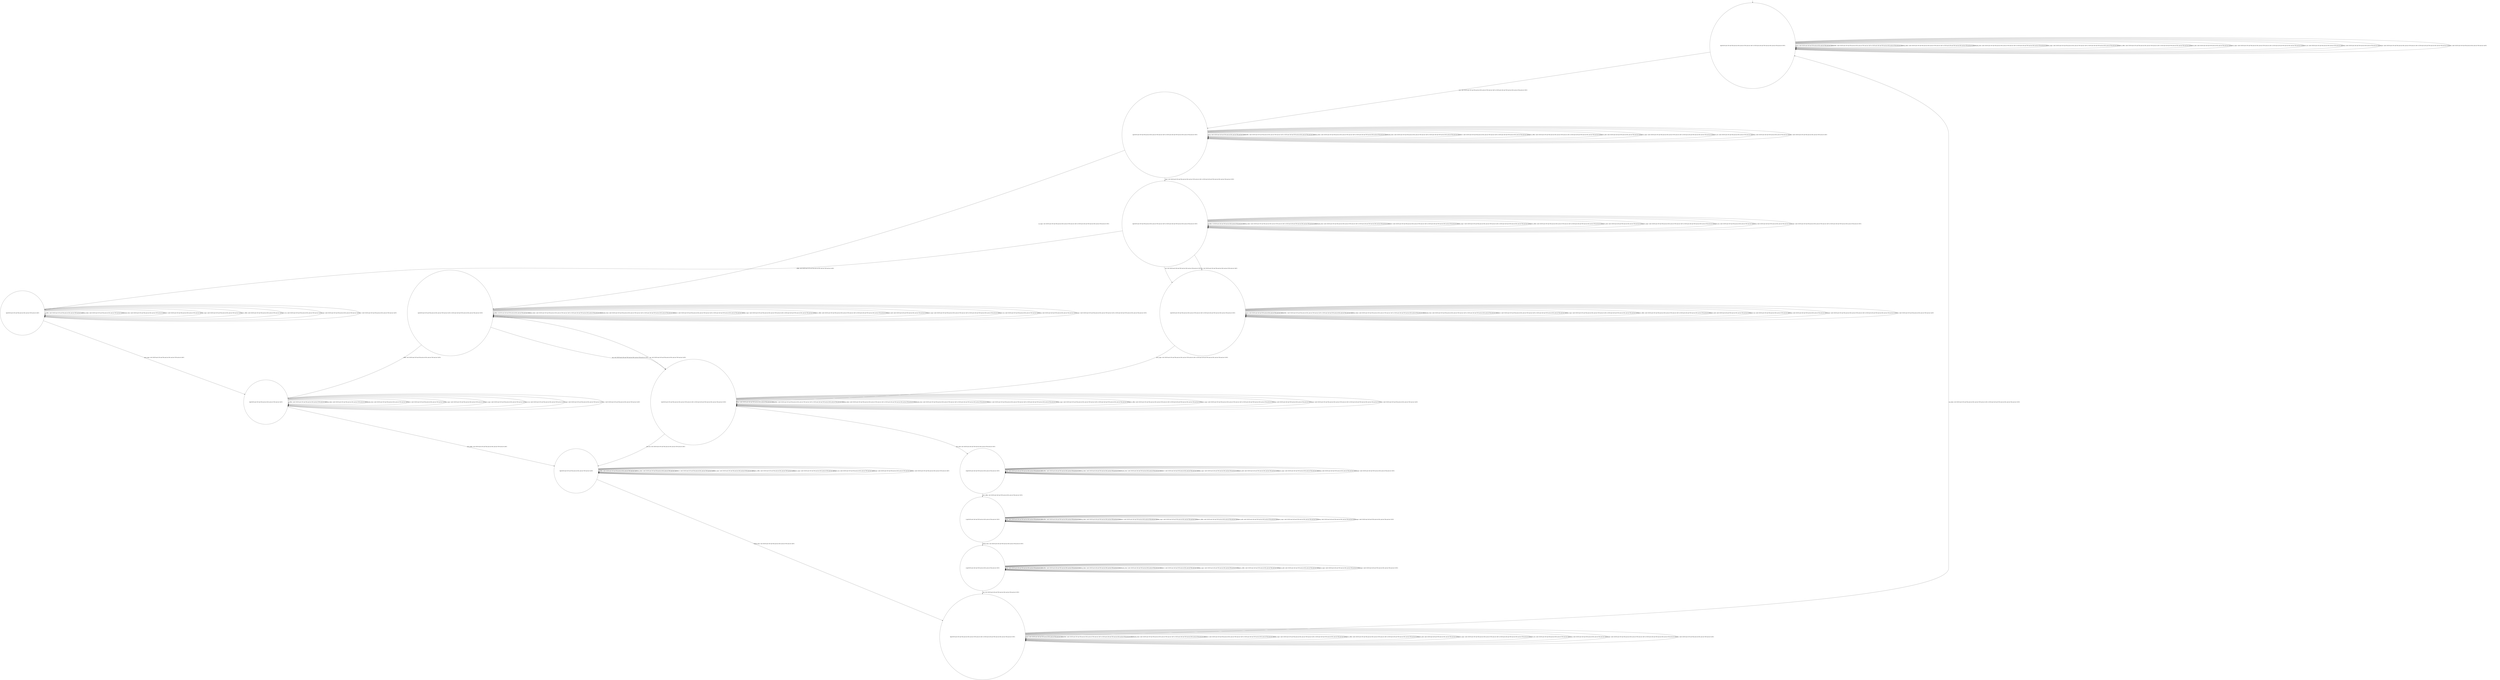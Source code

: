digraph g {
	edge [lblstyle="above, sloped"];
	s0 [shape="circle" label="0@[((EUR and COF and TEA and not DOL and not TON and not CAP) or (EUR and CAP and TON and not DOL and not TEA and not COF))]"];
	s1 [shape="circle" label="1@[((EUR and COF and TEA and not DOL and not TON and not CAP) or (EUR and CAP and TON and not DOL and not TEA and not COF))]"];
	s2 [shape="circle" label="2@[((EUR and COF and TEA and not DOL and not TON and not CAP) or (EUR and CAP and TON and not DOL and not TEA and not COF))]"];
	s3 [shape="circle" label="3@[((EUR and COF and TEA and not DOL and not TON and not CAP) or (EUR and CAP and TON and not DOL and not TEA and not COF))]"];
	s4 [shape="circle" label="4@[((EUR and COF and TEA and not DOL and not TON and not CAP))]"];
	s5 [shape="circle" label="5@[((EUR and COF and TEA and not DOL and not TON and not CAP) or (EUR and CAP and TON and not DOL and not TEA and not COF))]"];
	s6 [shape="circle" label="6@[((EUR and COF and TEA and not DOL and not TON and not CAP))]"];
	s7 [shape="circle" label="7@[((EUR and COF and TEA and not DOL and not TON and not CAP) or (EUR and CAP and TON and not DOL and not TEA and not COF))]"];
	s8 [shape="circle" label="8@[((EUR and COF and TEA and not DOL and not TON and not CAP))]"];
	s9 [shape="circle" label="9@[((EUR and COF and TEA and not DOL and not TON and not CAP) or (EUR and CAP and TON and not DOL and not TEA and not COF))]"];
	s10 [shape="circle" label="10@[((EUR and CAP and TON and not DOL and not TEA and not COF))]"];
	s11 [shape="circle" label="11@[((EUR and CAP and TON and not DOL and not TEA and not COF))]"];
	s12 [shape="circle" label="12@[((EUR and CAP and TON and not DOL and not TEA and not COF))]"];
	s0 -> s0 [label="cap / nok() [((EUR and CAP and TON and not DOL and not TEA and not COF))]"];
	s0 -> s0 [label="coffee / nok() [((EUR and COF and TEA and not DOL and not TON and not CAP) or (EUR and CAP and TON and not DOL and not TEA and not COF))]"];
	s0 -> s0 [label="cup_taken / nok() [((EUR and COF and TEA and not DOL and not TON and not CAP) or (EUR and CAP and TON and not DOL and not TEA and not COF))]"];
	s0 -> s0 [label="display_done / nok() [((EUR and COF and TEA and not DOL and not TON and not CAP) or (EUR and CAP and TON and not DOL and not TEA and not COF))]"];
	s0 -> s1 [label="euro / ok() [((EUR and COF and TEA and not DOL and not TON and not CAP) or (EUR and CAP and TON and not DOL and not TEA and not COF))]"];
	s0 -> s0 [label="no_sugar / nok() [((EUR and COF and TEA and not DOL and not TON and not CAP) or (EUR and CAP and TON and not DOL and not TEA and not COF))]"];
	s0 -> s0 [label="pour_coffee / nok() [((EUR and COF and TEA and not DOL and not TON and not CAP) or (EUR and CAP and TON and not DOL and not TEA and not COF))]"];
	s0 -> s0 [label="pour_milk / nok() [((EUR and CAP and TON and not DOL and not TEA and not COF))]"];
	s0 -> s0 [label="pour_sugar / nok() [((EUR and COF and TEA and not DOL and not TON and not CAP) or (EUR and CAP and TON and not DOL and not TEA and not COF))]"];
	s0 -> s0 [label="pour_tea / nok() [((EUR and COF and TEA and not DOL and not TON and not CAP))]"];
	s0 -> s0 [label="ring / nok() [((EUR and CAP and TON and not DOL and not TEA and not COF))]"];
	s0 -> s0 [label="sugar / nok() [((EUR and COF and TEA and not DOL and not TON and not CAP) or (EUR and CAP and TON and not DOL and not TEA and not COF))]"];
	s0 -> s0 [label="tea / nok() [((EUR and COF and TEA and not DOL and not TON and not CAP))]"];
	s1 -> s1 [label="cap / nok() [((EUR and CAP and TON and not DOL and not TEA and not COF))]"];
	s1 -> s1 [label="coffee / nok() [((EUR and COF and TEA and not DOL and not TON and not CAP) or (EUR and CAP and TON and not DOL and not TEA and not COF))]"];
	s1 -> s1 [label="cup_taken / nok() [((EUR and COF and TEA and not DOL and not TON and not CAP) or (EUR and CAP and TON and not DOL and not TEA and not COF))]"];
	s1 -> s1 [label="display_done / nok() [((EUR and COF and TEA and not DOL and not TON and not CAP) or (EUR and CAP and TON and not DOL and not TEA and not COF))]"];
	s1 -> s1 [label="euro / nok() [((EUR and COF and TEA and not DOL and not TON and not CAP) or (EUR and CAP and TON and not DOL and not TEA and not COF))]"];
	s1 -> s2 [label="no_sugar / ok() [((EUR and COF and TEA and not DOL and not TON and not CAP) or (EUR and CAP and TON and not DOL and not TEA and not COF))]"];
	s1 -> s1 [label="pour_coffee / nok() [((EUR and COF and TEA and not DOL and not TON and not CAP) or (EUR and CAP and TON and not DOL and not TEA and not COF))]"];
	s1 -> s1 [label="pour_milk / nok() [((EUR and CAP and TON and not DOL and not TEA and not COF))]"];
	s1 -> s1 [label="pour_sugar / nok() [((EUR and COF and TEA and not DOL and not TON and not CAP) or (EUR and CAP and TON and not DOL and not TEA and not COF))]"];
	s1 -> s1 [label="pour_tea / nok() [((EUR and COF and TEA and not DOL and not TON and not CAP))]"];
	s1 -> s1 [label="ring / nok() [((EUR and CAP and TON and not DOL and not TEA and not COF))]"];
	s1 -> s3 [label="sugar / ok() [((EUR and COF and TEA and not DOL and not TON and not CAP) or (EUR and CAP and TON and not DOL and not TEA and not COF))]"];
	s1 -> s1 [label="tea / nok() [((EUR and COF and TEA and not DOL and not TON and not CAP))]"];
	s2 -> s7 [label="cap / ok() [((EUR and CAP and TON and not DOL and not TEA and not COF))]"];
	s2 -> s2 [label="coffee / Ω [((EUR and CAP and TON and not DOL and not TEA and not COF))]"];
	s2 -> s6 [label="coffee / ok() [((EUR and COF and TEA and not DOL and not TON and not CAP))]"];
	s2 -> s2 [label="cup_taken / nok() [((EUR and COF and TEA and not DOL and not TON and not CAP) or (EUR and CAP and TON and not DOL and not TEA and not COF))]"];
	s2 -> s2 [label="display_done / nok() [((EUR and COF and TEA and not DOL and not TON and not CAP) or (EUR and CAP and TON and not DOL and not TEA and not COF))]"];
	s2 -> s2 [label="euro / nok() [((EUR and COF and TEA and not DOL and not TON and not CAP) or (EUR and CAP and TON and not DOL and not TEA and not COF))]"];
	s2 -> s2 [label="no_sugar / nok() [((EUR and COF and TEA and not DOL and not TON and not CAP) or (EUR and CAP and TON and not DOL and not TEA and not COF))]"];
	s2 -> s2 [label="pour_coffee / nok() [((EUR and COF and TEA and not DOL and not TON and not CAP) or (EUR and CAP and TON and not DOL and not TEA and not COF))]"];
	s2 -> s2 [label="pour_milk / nok() [((EUR and CAP and TON and not DOL and not TEA and not COF))]"];
	s2 -> s2 [label="pour_sugar / nok() [((EUR and COF and TEA and not DOL and not TON and not CAP) or (EUR and CAP and TON and not DOL and not TEA and not COF))]"];
	s2 -> s2 [label="pour_tea / nok() [((EUR and COF and TEA and not DOL and not TON and not CAP))]"];
	s2 -> s2 [label="ring / nok() [((EUR and CAP and TON and not DOL and not TEA and not COF))]"];
	s2 -> s2 [label="sugar / void() [((EUR and COF and TEA and not DOL and not TON and not CAP) or (EUR and CAP and TON and not DOL and not TEA and not COF))]"];
	s2 -> s7 [label="tea / ok() [((EUR and COF and TEA and not DOL and not TON and not CAP))]"];
	s3 -> s5 [label="cap / ok() [((EUR and CAP and TON and not DOL and not TEA and not COF))]"];
	s3 -> s3 [label="coffee / Ω [((EUR and CAP and TON and not DOL and not TEA and not COF))]"];
	s3 -> s4 [label="coffee / ok() [((EUR and COF and TEA and not DOL and not TON and not CAP))]"];
	s3 -> s3 [label="cup_taken / nok() [((EUR and COF and TEA and not DOL and not TON and not CAP) or (EUR and CAP and TON and not DOL and not TEA and not COF))]"];
	s3 -> s3 [label="display_done / nok() [((EUR and COF and TEA and not DOL and not TON and not CAP) or (EUR and CAP and TON and not DOL and not TEA and not COF))]"];
	s3 -> s3 [label="euro / nok() [((EUR and COF and TEA and not DOL and not TON and not CAP) or (EUR and CAP and TON and not DOL and not TEA and not COF))]"];
	s3 -> s3 [label="no_sugar / void() [((EUR and COF and TEA and not DOL and not TON and not CAP) or (EUR and CAP and TON and not DOL and not TEA and not COF))]"];
	s3 -> s3 [label="pour_coffee / nok() [((EUR and COF and TEA and not DOL and not TON and not CAP) or (EUR and CAP and TON and not DOL and not TEA and not COF))]"];
	s3 -> s3 [label="pour_milk / nok() [((EUR and CAP and TON and not DOL and not TEA and not COF))]"];
	s3 -> s3 [label="pour_sugar / nok() [((EUR and COF and TEA and not DOL and not TON and not CAP) or (EUR and CAP and TON and not DOL and not TEA and not COF))]"];
	s3 -> s3 [label="pour_tea / nok() [((EUR and COF and TEA and not DOL and not TON and not CAP))]"];
	s3 -> s3 [label="ring / nok() [((EUR and CAP and TON and not DOL and not TEA and not COF))]"];
	s3 -> s3 [label="sugar / nok() [((EUR and COF and TEA and not DOL and not TON and not CAP) or (EUR and CAP and TON and not DOL and not TEA and not COF))]"];
	s3 -> s5 [label="tea / ok() [((EUR and COF and TEA and not DOL and not TON and not CAP))]"];
	s4 -> s4 [label="coffee / nok() [((EUR and COF and TEA and not DOL and not TON and not CAP))]"];
	s4 -> s4 [label="cup_taken / nok() [((EUR and COF and TEA and not DOL and not TON and not CAP))]"];
	s4 -> s4 [label="display_done / nok() [((EUR and COF and TEA and not DOL and not TON and not CAP))]"];
	s4 -> s4 [label="euro / nok() [((EUR and COF and TEA and not DOL and not TON and not CAP))]"];
	s4 -> s4 [label="no_sugar / nok() [((EUR and COF and TEA and not DOL and not TON and not CAP))]"];
	s4 -> s4 [label="pour_coffee / nok() [((EUR and COF and TEA and not DOL and not TON and not CAP))]"];
	s4 -> s6 [label="pour_sugar / ok() [((EUR and COF and TEA and not DOL and not TON and not CAP))]"];
	s4 -> s4 [label="pour_tea / nok() [((EUR and COF and TEA and not DOL and not TON and not CAP))]"];
	s4 -> s4 [label="sugar / nok() [((EUR and COF and TEA and not DOL and not TON and not CAP))]"];
	s4 -> s4 [label="tea / void() [((EUR and COF and TEA and not DOL and not TON and not CAP))]"];
	s5 -> s5 [label="cap / nok() [((EUR and CAP and TON and not DOL and not TEA and not COF))]"];
	s5 -> s5 [label="coffee / void() [((EUR and COF and TEA and not DOL and not TON and not CAP) or (EUR and CAP and TON and not DOL and not TEA and not COF))]"];
	s5 -> s5 [label="cup_taken / nok() [((EUR and COF and TEA and not DOL and not TON and not CAP) or (EUR and CAP and TON and not DOL and not TEA and not COF))]"];
	s5 -> s5 [label="display_done / nok() [((EUR and COF and TEA and not DOL and not TON and not CAP) or (EUR and CAP and TON and not DOL and not TEA and not COF))]"];
	s5 -> s5 [label="euro / nok() [((EUR and COF and TEA and not DOL and not TON and not CAP) or (EUR and CAP and TON and not DOL and not TEA and not COF))]"];
	s5 -> s5 [label="no_sugar / nok() [((EUR and COF and TEA and not DOL and not TON and not CAP) or (EUR and CAP and TON and not DOL and not TEA and not COF))]"];
	s5 -> s5 [label="pour_coffee / nok() [((EUR and COF and TEA and not DOL and not TON and not CAP) or (EUR and CAP and TON and not DOL and not TEA and not COF))]"];
	s5 -> s5 [label="pour_milk / nok() [((EUR and CAP and TON and not DOL and not TEA and not COF))]"];
	s5 -> s7 [label="pour_sugar / ok() [((EUR and COF and TEA and not DOL and not TON and not CAP) or (EUR and CAP and TON and not DOL and not TEA and not COF))]"];
	s5 -> s5 [label="pour_tea / nok() [((EUR and COF and TEA and not DOL and not TON and not CAP))]"];
	s5 -> s5 [label="ring / nok() [((EUR and CAP and TON and not DOL and not TEA and not COF))]"];
	s5 -> s5 [label="sugar / nok() [((EUR and COF and TEA and not DOL and not TON and not CAP) or (EUR and CAP and TON and not DOL and not TEA and not COF))]"];
	s5 -> s5 [label="tea / nok() [((EUR and COF and TEA and not DOL and not TON and not CAP))]"];
	s6 -> s6 [label="coffee / nok() [((EUR and COF and TEA and not DOL and not TON and not CAP))]"];
	s6 -> s6 [label="cup_taken / nok() [((EUR and COF and TEA and not DOL and not TON and not CAP))]"];
	s6 -> s6 [label="display_done / nok() [((EUR and COF and TEA and not DOL and not TON and not CAP))]"];
	s6 -> s6 [label="euro / nok() [((EUR and COF and TEA and not DOL and not TON and not CAP))]"];
	s6 -> s6 [label="no_sugar / nok() [((EUR and COF and TEA and not DOL and not TON and not CAP))]"];
	s6 -> s8 [label="pour_coffee / ok() [((EUR and COF and TEA and not DOL and not TON and not CAP))]"];
	s6 -> s6 [label="pour_sugar / nok() [((EUR and COF and TEA and not DOL and not TON and not CAP))]"];
	s6 -> s6 [label="pour_tea / nok() [((EUR and COF and TEA and not DOL and not TON and not CAP))]"];
	s6 -> s6 [label="sugar / nok() [((EUR and COF and TEA and not DOL and not TON and not CAP))]"];
	s6 -> s6 [label="tea / void() [((EUR and COF and TEA and not DOL and not TON and not CAP))]"];
	s7 -> s7 [label="cap / nok() [((EUR and CAP and TON and not DOL and not TEA and not COF))]"];
	s7 -> s7 [label="coffee / void() [((EUR and COF and TEA and not DOL and not TON and not CAP) or (EUR and CAP and TON and not DOL and not TEA and not COF))]"];
	s7 -> s7 [label="cup_taken / nok() [((EUR and COF and TEA and not DOL and not TON and not CAP) or (EUR and CAP and TON and not DOL and not TEA and not COF))]"];
	s7 -> s7 [label="display_done / nok() [((EUR and COF and TEA and not DOL and not TON and not CAP) or (EUR and CAP and TON and not DOL and not TEA and not COF))]"];
	s7 -> s7 [label="euro / nok() [((EUR and COF and TEA and not DOL and not TON and not CAP) or (EUR and CAP and TON and not DOL and not TEA and not COF))]"];
	s7 -> s7 [label="no_sugar / nok() [((EUR and COF and TEA and not DOL and not TON and not CAP) or (EUR and CAP and TON and not DOL and not TEA and not COF))]"];
	s7 -> s7 [label="pour_coffee / nok() [((EUR and COF and TEA and not DOL and not TON and not CAP) or (EUR and CAP and TON and not DOL and not TEA and not COF))]"];
	s7 -> s10 [label="pour_milk / ok() [((EUR and CAP and TON and not DOL and not TEA and not COF))]"];
	s7 -> s7 [label="pour_sugar / nok() [((EUR and COF and TEA and not DOL and not TON and not CAP) or (EUR and CAP and TON and not DOL and not TEA and not COF))]"];
	s7 -> s8 [label="pour_tea / ok() [((EUR and COF and TEA and not DOL and not TON and not CAP))]"];
	s7 -> s7 [label="ring / nok() [((EUR and CAP and TON and not DOL and not TEA and not COF))]"];
	s7 -> s7 [label="sugar / nok() [((EUR and COF and TEA and not DOL and not TON and not CAP) or (EUR and CAP and TON and not DOL and not TEA and not COF))]"];
	s7 -> s7 [label="tea / nok() [((EUR and COF and TEA and not DOL and not TON and not CAP))]"];
	s8 -> s8 [label="coffee / nok() [((EUR and COF and TEA and not DOL and not TON and not CAP))]"];
	s8 -> s8 [label="cup_taken / nok() [((EUR and COF and TEA and not DOL and not TON and not CAP))]"];
	s8 -> s9 [label="display_done / ok() [((EUR and COF and TEA and not DOL and not TON and not CAP))]"];
	s8 -> s8 [label="euro / nok() [((EUR and COF and TEA and not DOL and not TON and not CAP))]"];
	s8 -> s8 [label="no_sugar / nok() [((EUR and COF and TEA and not DOL and not TON and not CAP))]"];
	s8 -> s8 [label="pour_coffee / nok() [((EUR and COF and TEA and not DOL and not TON and not CAP))]"];
	s8 -> s8 [label="pour_sugar / nok() [((EUR and COF and TEA and not DOL and not TON and not CAP))]"];
	s8 -> s8 [label="pour_tea / nok() [((EUR and COF and TEA and not DOL and not TON and not CAP))]"];
	s8 -> s8 [label="sugar / nok() [((EUR and COF and TEA and not DOL and not TON and not CAP))]"];
	s8 -> s8 [label="tea / nok() [((EUR and COF and TEA and not DOL and not TON and not CAP))]"];
	s9 -> s9 [label="cap / nok() [((EUR and CAP and TON and not DOL and not TEA and not COF))]"];
	s9 -> s9 [label="coffee / nok() [((EUR and COF and TEA and not DOL and not TON and not CAP) or (EUR and CAP and TON and not DOL and not TEA and not COF))]"];
	s9 -> s0 [label="cup_taken / ok() [((EUR and COF and TEA and not DOL and not TON and not CAP) or (EUR and CAP and TON and not DOL and not TEA and not COF))]"];
	s9 -> s9 [label="display_done / nok() [((EUR and COF and TEA and not DOL and not TON and not CAP) or (EUR and CAP and TON and not DOL and not TEA and not COF))]"];
	s9 -> s9 [label="euro / nok() [((EUR and COF and TEA and not DOL and not TON and not CAP) or (EUR and CAP and TON and not DOL and not TEA and not COF))]"];
	s9 -> s9 [label="no_sugar / nok() [((EUR and COF and TEA and not DOL and not TON and not CAP) or (EUR and CAP and TON and not DOL and not TEA and not COF))]"];
	s9 -> s9 [label="pour_coffee / nok() [((EUR and COF and TEA and not DOL and not TON and not CAP) or (EUR and CAP and TON and not DOL and not TEA and not COF))]"];
	s9 -> s9 [label="pour_milk / nok() [((EUR and CAP and TON and not DOL and not TEA and not COF))]"];
	s9 -> s9 [label="pour_sugar / nok() [((EUR and COF and TEA and not DOL and not TON and not CAP) or (EUR and CAP and TON and not DOL and not TEA and not COF))]"];
	s9 -> s9 [label="pour_tea / nok() [((EUR and COF and TEA and not DOL and not TON and not CAP))]"];
	s9 -> s9 [label="ring / nok() [((EUR and CAP and TON and not DOL and not TEA and not COF))]"];
	s9 -> s9 [label="sugar / nok() [((EUR and COF and TEA and not DOL and not TON and not CAP) or (EUR and CAP and TON and not DOL and not TEA and not COF))]"];
	s9 -> s9 [label="tea / nok() [((EUR and COF and TEA and not DOL and not TON and not CAP))]"];
	s10 -> s10 [label="cap / nok() [((EUR and CAP and TON and not DOL and not TEA and not COF))]"];
	s10 -> s10 [label="coffee / nok() [((EUR and CAP and TON and not DOL and not TEA and not COF))]"];
	s10 -> s10 [label="cup_taken / nok() [((EUR and CAP and TON and not DOL and not TEA and not COF))]"];
	s10 -> s10 [label="display_done / nok() [((EUR and CAP and TON and not DOL and not TEA and not COF))]"];
	s10 -> s10 [label="euro / nok() [((EUR and CAP and TON and not DOL and not TEA and not COF))]"];
	s10 -> s10 [label="no_sugar / nok() [((EUR and CAP and TON and not DOL and not TEA and not COF))]"];
	s10 -> s11 [label="pour_coffee / ok() [((EUR and CAP and TON and not DOL and not TEA and not COF))]"];
	s10 -> s10 [label="pour_milk / nok() [((EUR and CAP and TON and not DOL and not TEA and not COF))]"];
	s10 -> s10 [label="pour_sugar / nok() [((EUR and CAP and TON and not DOL and not TEA and not COF))]"];
	s10 -> s10 [label="ring / nok() [((EUR and CAP and TON and not DOL and not TEA and not COF))]"];
	s10 -> s10 [label="sugar / nok() [((EUR and CAP and TON and not DOL and not TEA and not COF))]"];
	s11 -> s11 [label="cap / nok() [((EUR and CAP and TON and not DOL and not TEA and not COF))]"];
	s11 -> s11 [label="coffee / nok() [((EUR and CAP and TON and not DOL and not TEA and not COF))]"];
	s11 -> s11 [label="cup_taken / nok() [((EUR and CAP and TON and not DOL and not TEA and not COF))]"];
	s11 -> s12 [label="display_done / ok() [((EUR and CAP and TON and not DOL and not TEA and not COF))]"];
	s11 -> s11 [label="euro / nok() [((EUR and CAP and TON and not DOL and not TEA and not COF))]"];
	s11 -> s11 [label="no_sugar / nok() [((EUR and CAP and TON and not DOL and not TEA and not COF))]"];
	s11 -> s11 [label="pour_coffee / nok() [((EUR and CAP and TON and not DOL and not TEA and not COF))]"];
	s11 -> s11 [label="pour_milk / nok() [((EUR and CAP and TON and not DOL and not TEA and not COF))]"];
	s11 -> s11 [label="pour_sugar / nok() [((EUR and CAP and TON and not DOL and not TEA and not COF))]"];
	s11 -> s11 [label="ring / nok() [((EUR and CAP and TON and not DOL and not TEA and not COF))]"];
	s11 -> s11 [label="sugar / nok() [((EUR and CAP and TON and not DOL and not TEA and not COF))]"];
	s12 -> s12 [label="cap / nok() [((EUR and CAP and TON and not DOL and not TEA and not COF))]"];
	s12 -> s12 [label="coffee / nok() [((EUR and CAP and TON and not DOL and not TEA and not COF))]"];
	s12 -> s12 [label="cup_taken / nok() [((EUR and CAP and TON and not DOL and not TEA and not COF))]"];
	s12 -> s12 [label="display_done / nok() [((EUR and CAP and TON and not DOL and not TEA and not COF))]"];
	s12 -> s12 [label="euro / nok() [((EUR and CAP and TON and not DOL and not TEA and not COF))]"];
	s12 -> s12 [label="no_sugar / nok() [((EUR and CAP and TON and not DOL and not TEA and not COF))]"];
	s12 -> s12 [label="pour_coffee / nok() [((EUR and CAP and TON and not DOL and not TEA and not COF))]"];
	s12 -> s12 [label="pour_milk / nok() [((EUR and CAP and TON and not DOL and not TEA and not COF))]"];
	s12 -> s12 [label="pour_sugar / nok() [((EUR and CAP and TON and not DOL and not TEA and not COF))]"];
	s12 -> s9 [label="ring / ok() [((EUR and CAP and TON and not DOL and not TEA and not COF))]"];
	s12 -> s12 [label="sugar / nok() [((EUR and CAP and TON and not DOL and not TEA and not COF))]"];
	__start0 [label="" shape="none" width="0" height="0"];
	__start0 -> s0;
}